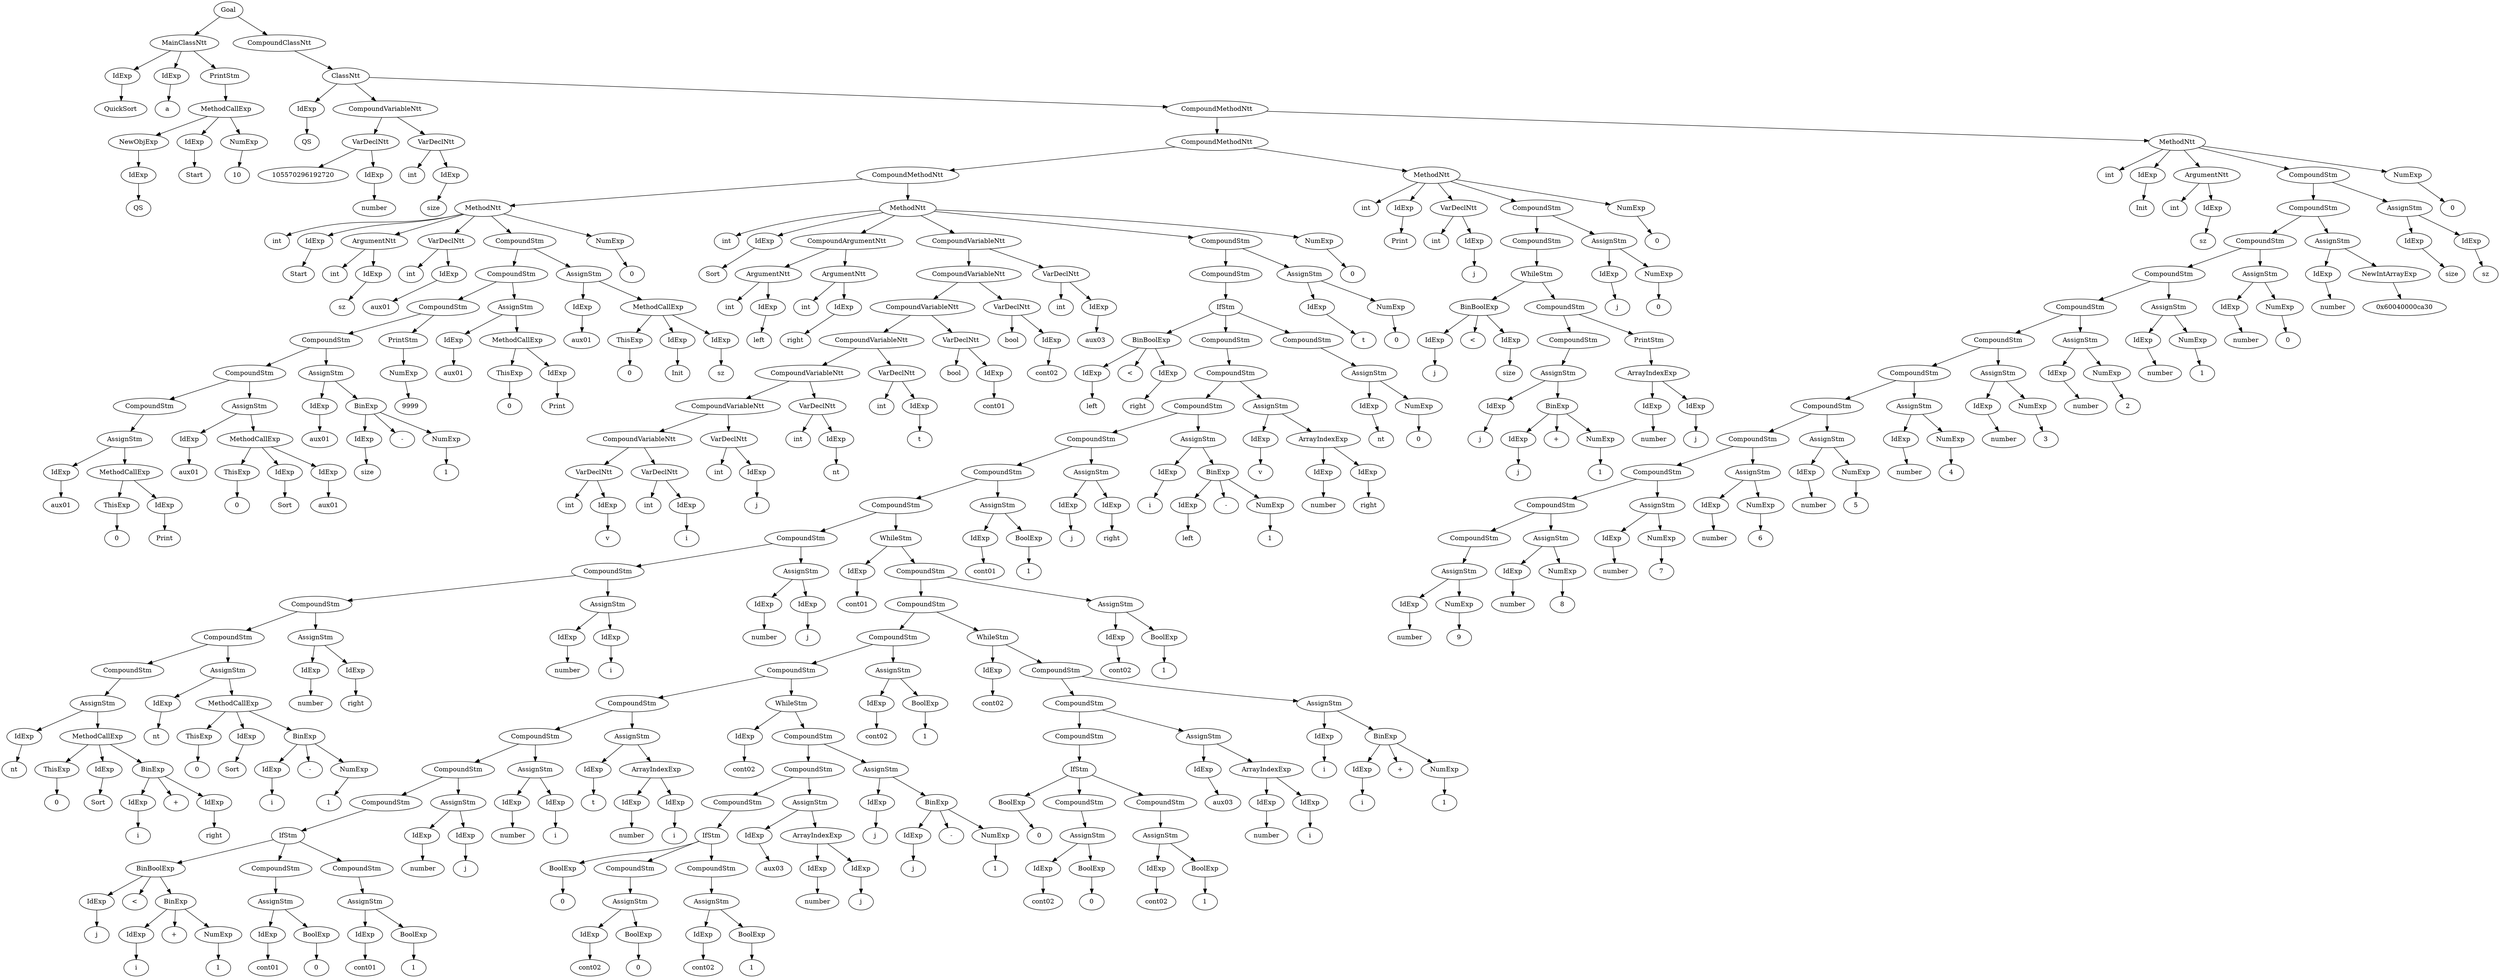digraph my_graph {
105578886117280;
105578886117280[label = "Goal"];
105578886117280->105578886131488;
105578886131488[label = "MainClassNtt"];
105578886131488->105570296192976
105570296192976[label = "IdExp"];
105570296192976->105570296192984;
105570296192984[label = "QuickSort"];
105578886131488->105570296192944
105570296192944[label = "IdExp"];
105570296192944->105570296192952;
105570296192952[label = "a"];
105578886131488->105570296192784;
105570296192784[label = "PrintStm"];
105570296192784->105578886131536
105578886131536[label = "MethodCallExp"];
105578886131536->105570296192880
105570296192880[label = "NewObjExp"];
105570296192880->105570296192912
105570296192912[label = "IdExp"];
105570296192912->105570296192920;
105570296192920[label = "QS"];
105578886131536->105570296192848
105570296192848[label = "IdExp"];
105570296192848->105570296192856;
105570296192856[label = "Start"];
105578886131536->105570296192816
105570296192816[label = "NumExp"];
105570296192816->105570296192824;
105570296192824[label = "10"];
105578886117280->105578886117328;
105578886117328[label = "CompoundClassNtt"];
105578886117328->105587476053904;
105587476053904[label = "ClassNtt"];
105587476053904->105570296192752
105570296192752[label = "IdExp"];
105570296192752->105570296192760;
105570296192760[label = "QS"];
105587476053904->105578886131152;
105578886131152[label = "CompoundVariableNtt"];
105578886131152->105578886131344;
105578886131344[label = "VarDeclNtt"];
105578886131344->105570296192720;
105578886131344->105570296192688
105570296192688[label = "IdExp"];
105570296192688->105570296192696;
105570296192696[label = "number"];
105578886131152->105578886131200;
105578886131200[label = "VarDeclNtt"];
105578886131200->105570296192656;
105570296192656[label = "int" ];
105578886131200->105570296192624
105570296192624[label = "IdExp"];
105570296192624->105570296192632;
105570296192632[label = "size"];
105587476053904->105578886117376;
105578886117376[label = "CompoundMethodNtt"];
105578886117376->105578886119440;
105578886119440[label = "CompoundMethodNtt"];
105578886119440->105578886120496;
105578886120496[label = "CompoundMethodNtt"];
105578886120496->105604655923040;
105604655923040[label = "MethodNtt"];
105604655923040->105570296192592;
105570296192592[label = "int" ];
105604655923040->105570296192560
105570296192560[label = "IdExp"];
105570296192560->105570296192568;
105570296192568[label = "Start"];
105604655923040->105578886131008;
105578886131008[label = "ArgumentNtt"];
105578886131008->105570296192528;
105570296192528[label = "int" ];
105578886131008->105570296192496
105570296192496[label = "IdExp"];
105570296192496->105570296192504;
105570296192504[label = "sz"];
105604655923040->105578886130864;
105578886130864[label = "VarDeclNtt"];
105578886130864->105570296192464;
105570296192464[label = "int" ];
105578886130864->105570296192432
105570296192432[label = "IdExp"];
105570296192432->105570296192440;
105570296192440[label = "aux01"];
105604655923040->105578886129472;
105578886129472[label = "CompoundStm"];
105578886129472->105578886129520;
105578886129520[label = "CompoundStm"];
105578886129520->105578886129568;
105578886129568[label = "CompoundStm"];
105578886129568->105578886129616;
105578886129616[label = "CompoundStm"];
105578886129616->105578886129664;
105578886129664[label = "CompoundStm"];
105578886129664->105578886129712;
105578886129712[label = "CompoundStm"];
105578886129712->105578886129760;
105578886129760[label = "AssignStm"];
105578886129760->105570296191856
105570296191856[label = "IdExp"];
105570296191856->105570296191864;
105570296191864[label = "aux01"];
105578886129760->105578886129808
105578886129808[label = "MethodCallExp"];
105578886129808->105570296191824
105570296191824[label = "ThisExp"];
105570296191824->105570296191832;
105570296191832[label = "0"];
105578886129808->105570296191792
105570296191792[label = "IdExp"];
105570296191792->105570296191800;
105570296191800[label = "Print"];
105578886129664->105578886129952;
105578886129952[label = "AssignStm"];
105578886129952->105570296192016
105570296192016[label = "IdExp"];
105570296192016->105570296192024;
105570296192024[label = "aux01"];
105578886129952->105578886130000
105578886130000[label = "MethodCallExp"];
105578886130000->105570296191984
105570296191984[label = "ThisExp"];
105570296191984->105570296191992;
105570296191992[label = "0"];
105578886130000->105570296191952
105570296191952[label = "IdExp"];
105570296191952->105570296191960;
105570296191960[label = "Sort"];
105578886130000->105570296191888
105570296191888[label = "IdExp"];
105570296191888->105570296191896;
105570296191896[label = "aux01"];
105578886129616->105578886130192;
105578886130192[label = "AssignStm"];
105578886130192->105570296192112
105570296192112[label = "IdExp"];
105570296192112->105570296192120;
105570296192120[label = "aux01"];
105578886130192->105578886130240;
105578886130240[label = "BinExp"];
105578886130240->105570296192080
105570296192080[label = "IdExp"];
105570296192080->105570296192088;
105570296192088[label = "size"];
105578886130240->105578886130264;
105578886130264[label = "-" ];
105578886130240->105570296192048
105570296192048[label = "NumExp"];
105570296192048->105570296192056;
105570296192056[label = "1"];
105578886129568->105570296192144;
105570296192144[label = "PrintStm"];
105570296192144->105570296192176
105570296192176[label = "NumExp"];
105570296192176->105570296192184;
105570296192184[label = "9999"];
105578886129520->105578886130384;
105578886130384[label = "AssignStm"];
105578886130384->105570296192272
105570296192272[label = "IdExp"];
105570296192272->105570296192280;
105570296192280[label = "aux01"];
105578886130384->105578886130432
105578886130432[label = "MethodCallExp"];
105578886130432->105570296192240
105570296192240[label = "ThisExp"];
105570296192240->105570296192248;
105570296192248[label = "0"];
105578886130432->105570296192208
105570296192208[label = "IdExp"];
105570296192208->105570296192216;
105570296192216[label = "Print"];
105578886129472->105578886130576;
105578886130576[label = "AssignStm"];
105578886130576->105570296192400
105570296192400[label = "IdExp"];
105570296192400->105570296192408;
105570296192408[label = "aux01"];
105578886130576->105578886130624
105578886130624[label = "MethodCallExp"];
105578886130624->105570296192368
105570296192368[label = "ThisExp"];
105570296192368->105570296192376;
105570296192376[label = "0"];
105578886130624->105570296192336
105570296192336[label = "IdExp"];
105570296192336->105570296192344;
105570296192344[label = "Init"];
105578886130624->105570296192304
105570296192304[label = "IdExp"];
105570296192304->105570296192312;
105570296192312[label = "sz"];
105604655923040->105570296191760
105570296191760[label = "NumExp"];
105570296191760->105570296191768;
105570296191768[label = "0"];
105578886120496->105604655922944;
105604655922944[label = "MethodNtt"];
105604655922944->105570296191728;
105570296191728[label = "int" ];
105604655922944->105570296191696
105570296191696[label = "IdExp"];
105570296191696->105570296191704;
105570296191704[label = "Sort"];
105604655922944->105578886129088;
105578886129088[label = "CompoundArgumentNtt"];
105578886129088->105578886129280;
105578886129280[label = "ArgumentNtt"];
105578886129280->105570296191664;
105570296191664[label = "int" ];
105578886129280->105570296191632
105570296191632[label = "IdExp"];
105570296191632->105570296191640;
105570296191640[label = "left"];
105578886129088->105578886129136;
105578886129136[label = "ArgumentNtt"];
105578886129136->105570296191600;
105570296191600[label = "int" ];
105578886129136->105570296191568
105570296191568[label = "IdExp"];
105570296191568->105570296191576;
105570296191576[label = "right"];
105604655922944->105578886127936;
105578886127936[label = "CompoundVariableNtt"];
105578886127936->105578886128080;
105578886128080[label = "CompoundVariableNtt"];
105578886128080->105578886128224;
105578886128224[label = "CompoundVariableNtt"];
105578886128224->105578886128368;
105578886128368[label = "CompoundVariableNtt"];
105578886128368->105578886128512;
105578886128512[label = "CompoundVariableNtt"];
105578886128512->105578886128656;
105578886128656[label = "CompoundVariableNtt"];
105578886128656->105578886128800;
105578886128800[label = "CompoundVariableNtt"];
105578886128800->105578886128992;
105578886128992[label = "VarDeclNtt"];
105578886128992->105570296191536;
105570296191536[label = "int" ];
105578886128992->105570296191504
105570296191504[label = "IdExp"];
105570296191504->105570296191512;
105570296191512[label = "v"];
105578886128800->105578886128848;
105578886128848[label = "VarDeclNtt"];
105578886128848->105570296191472;
105570296191472[label = "int" ];
105578886128848->105570296191440
105570296191440[label = "IdExp"];
105570296191440->105570296191448;
105570296191448[label = "i"];
105578886128656->105578886128704;
105578886128704[label = "VarDeclNtt"];
105578886128704->105570296191408;
105570296191408[label = "int" ];
105578886128704->105570296191376
105570296191376[label = "IdExp"];
105570296191376->105570296191384;
105570296191384[label = "j"];
105578886128512->105578886128560;
105578886128560[label = "VarDeclNtt"];
105578886128560->105570296191344;
105570296191344[label = "int" ];
105578886128560->105570296191312
105570296191312[label = "IdExp"];
105570296191312->105570296191320;
105570296191320[label = "nt"];
105578886128368->105578886128416;
105578886128416[label = "VarDeclNtt"];
105578886128416->105570296191280;
105570296191280[label = "int" ];
105578886128416->105570296191248
105570296191248[label = "IdExp"];
105570296191248->105570296191256;
105570296191256[label = "t"];
105578886128224->105578886128272;
105578886128272[label = "VarDeclNtt"];
105578886128272->105570296191216;
105570296191216[label = "bool" ];
105578886128272->105570296191184
105570296191184[label = "IdExp"];
105570296191184->105570296191192;
105570296191192[label = "cont01"];
105578886128080->105578886128128;
105578886128128[label = "VarDeclNtt"];
105578886128128->105570296191152;
105570296191152[label = "bool" ];
105578886128128->105570296191120
105570296191120[label = "IdExp"];
105570296191120->105570296191128;
105570296191128[label = "cont02"];
105578886127936->105578886127984;
105578886127984[label = "VarDeclNtt"];
105578886127984->105570296191088;
105570296191088[label = "int" ];
105578886127984->105570296191056
105570296191056[label = "IdExp"];
105570296191056->105570296191064;
105570296191064[label = "aux03"];
105604655922944->105578886120544;
105578886120544[label = "CompoundStm"];
105578886120544->105578886120592;
105578886120592[label = "CompoundStm"];
105578886120592->105578886120640;
105578886120640[label = "IfStm"];
105578886120640->105578886127696;
105578886127696[label = "BinBoolExp"];
105578886127696->105570296190960
105570296190960[label = "IdExp"];
105570296190960->105570296190968;
105570296190968[label = "left"];
105578886127696->105578886127720;
105578886127720[label = "<" ];
105578886127696->105570296190928
105570296190928[label = "IdExp"];
105570296190928->105570296190936;
105570296190936[label = "right"];
105578886120640->105578886120832;
105578886120832[label = "CompoundStm"];
105578886120832->105578886120880;
105578886120880[label = "CompoundStm"];
105578886120880->105578886120928;
105578886120928[label = "CompoundStm"];
105578886120928->105578886120976;
105578886120976[label = "CompoundStm"];
105578886120976->105578886121024;
105578886121024[label = "CompoundStm"];
105578886121024->105578886121072;
105578886121072[label = "CompoundStm"];
105578886121072->105578886121120;
105578886121120[label = "CompoundStm"];
105578886121120->105578886121168;
105578886121168[label = "CompoundStm"];
105578886121168->105578886121216;
105578886121216[label = "CompoundStm"];
105578886121216->105578886121264;
105578886121264[label = "CompoundStm"];
105578886121264->105578886121312;
105578886121312[label = "CompoundStm"];
105578886121312->105578886121360;
105578886121360[label = "AssignStm"];
105578886121360->105570296188432
105570296188432[label = "IdExp"];
105570296188432->105570296188440;
105570296188440[label = "nt"];
105578886121360->105578886121408
105578886121408[label = "MethodCallExp"];
105578886121408->105570296188400
105570296188400[label = "ThisExp"];
105570296188400->105570296188408;
105570296188408[label = "0"];
105578886121408->105570296188368
105570296188368[label = "IdExp"];
105570296188368->105570296188376;
105570296188376[label = "Sort"];
105578886121408->105578886121456;
105578886121456[label = "BinExp"];
105578886121456->105570296188336
105570296188336[label = "IdExp"];
105570296188336->105570296188344;
105570296188344[label = "i"];
105578886121456->105578886121480;
105578886121480[label = "+" ];
105578886121456->105570296188272
105570296188272[label = "IdExp"];
105570296188272->105570296188280;
105570296188280[label = "right"];
105578886121264->105578886121696;
105578886121696[label = "AssignStm"];
105578886121696->105570296188624
105570296188624[label = "IdExp"];
105570296188624->105570296188632;
105570296188632[label = "nt"];
105578886121696->105578886121744
105578886121744[label = "MethodCallExp"];
105578886121744->105570296188592
105570296188592[label = "ThisExp"];
105570296188592->105570296188600;
105570296188600[label = "0"];
105578886121744->105570296188560
105570296188560[label = "IdExp"];
105570296188560->105570296188568;
105570296188568[label = "Sort"];
105578886121744->105578886121792;
105578886121792[label = "BinExp"];
105578886121792->105570296188496
105570296188496[label = "IdExp"];
105570296188496->105570296188504;
105570296188504[label = "i"];
105578886121792->105578886121816;
105578886121816[label = "-" ];
105578886121792->105570296188464
105570296188464[label = "NumExp"];
105570296188464->105570296188472;
105570296188472[label = "1"];
105578886121216->105578886122032;
105578886122032[label = "AssignStm"];
105578886122032->105570296188720
105570296188720[label = "IdExp"];
105570296188720->105570296188728;
105570296188728[label = "number"];
105578886122032->105570296188688
105570296188688[label = "IdExp"];
105570296188688->105570296188696;
105570296188696[label = "right"];
105578886121168->105578886122224;
105578886122224[label = "AssignStm"];
105578886122224->105570296188848
105570296188848[label = "IdExp"];
105570296188848->105570296188856;
105570296188856[label = "number"];
105578886122224->105570296188816
105570296188816[label = "IdExp"];
105570296188816->105570296188824;
105570296188824[label = "i"];
105578886121120->105578886122512;
105578886122512[label = "AssignStm"];
105578886122512->105570296188976
105570296188976[label = "IdExp"];
105570296188976->105570296188984;
105570296188984[label = "number"];
105578886122512->105570296188944
105570296188944[label = "IdExp"];
105570296188944->105570296188952;
105570296188952[label = "j"];
105578886121072->105578886122800;
105578886122800[label = "WhileStm"];
105578886122800->105570296190576
105570296190576[label = "IdExp"];
105570296190576->105570296190584;
105570296190584[label = "cont01"];
105578886122800->105578886122848;
105578886122848[label = "CompoundStm"];
105578886122848->105578886122896;
105578886122896[label = "CompoundStm"];
105578886122896->105578886122944;
105578886122944[label = "CompoundStm"];
105578886122944->105578886122992;
105578886122992[label = "CompoundStm"];
105578886122992->105578886123040;
105578886123040[label = "CompoundStm"];
105578886123040->105578886123088;
105578886123088[label = "CompoundStm"];
105578886123088->105578886123136;
105578886123136[label = "CompoundStm"];
105578886123136->105578886123184;
105578886123184[label = "CompoundStm"];
105578886123184->105578886123232;
105578886123232[label = "IfStm"];
105578886123232->105578886123568;
105578886123568[label = "BinBoolExp"];
105578886123568->105570296189200
105570296189200[label = "IdExp"];
105570296189200->105570296189208;
105570296189208[label = "j"];
105578886123568->105578886123592;
105578886123592[label = "<" ];
105578886123568->105578886123616;
105578886123616[label = "BinExp"];
105578886123616->105570296189168
105570296189168[label = "IdExp"];
105570296189168->105570296189176;
105570296189176[label = "i"];
105578886123616->105578886123640;
105578886123640[label = "+" ];
105578886123616->105570296189136
105570296189136[label = "NumExp"];
105570296189136->105570296189144;
105570296189144[label = "1"];
105578886123232->105578886123424;
105578886123424[label = "CompoundStm"];
105578886123424->105578886123472;
105578886123472[label = "AssignStm"];
105578886123472->105570296189104
105570296189104[label = "IdExp"];
105570296189104->105570296189112;
105570296189112[label = "cont01"];
105578886123472->105570296189072
105570296189072[label = "BoolExp"];
105570296189072->105570296189080;
105570296189080[label = "0"];
105578886123232->105578886123280;
105578886123280[label = "CompoundStm"];
105578886123280->105578886123328;
105578886123328[label = "AssignStm"];
105578886123328->105570296189040
105570296189040[label = "IdExp"];
105570296189040->105570296189048;
105570296189048[label = "cont01"];
105578886123328->105570296189008
105570296189008[label = "BoolExp"];
105570296189008->105570296189016;
105570296189016[label = "1"];
105578886123136->105578886123760;
105578886123760[label = "AssignStm"];
105578886123760->105570296189296
105570296189296[label = "IdExp"];
105570296189296->105570296189304;
105570296189304[label = "number"];
105578886123760->105570296189264
105570296189264[label = "IdExp"];
105570296189264->105570296189272;
105570296189272[label = "j"];
105578886123088->105578886123952;
105578886123952[label = "AssignStm"];
105578886123952->105570296189424
105570296189424[label = "IdExp"];
105570296189424->105570296189432;
105570296189432[label = "number"];
105578886123952->105570296189392
105570296189392[label = "IdExp"];
105570296189392->105570296189400;
105570296189400[label = "i"];
105578886123040->105578886124240;
105578886124240[label = "AssignStm"];
105578886124240->105570296189520
105570296189520[label = "IdExp"];
105570296189520->105570296189528;
105570296189528[label = "t"];
105578886124240->105578886124288
105578886124288[label = "ArrayIndexExp"];
105578886124288->105570296189488
105570296189488[label = "IdExp"];
105570296189488->105570296189496;
105570296189496[label = "number"];
105578886124288->105570296189456
105570296189456[label = "IdExp"];
105570296189456->105570296189464;
105570296189464[label = "i"];
105578886122992->105578886124480;
105578886124480[label = "WhileStm"];
105578886124480->105570296189968
105570296189968[label = "IdExp"];
105570296189968->105570296189976;
105570296189976[label = "cont02"];
105578886124480->105578886124528;
105578886124528[label = "CompoundStm"];
105578886124528->105578886124576;
105578886124576[label = "CompoundStm"];
105578886124576->105578886124624;
105578886124624[label = "CompoundStm"];
105578886124624->105578886124672;
105578886124672[label = "IfStm"];
105578886124672->105570296189680
105570296189680[label = "BoolExp"];
105570296189680->105570296189688;
105570296189688[label = "0"];
105578886124672->105578886124864;
105578886124864[label = "CompoundStm"];
105578886124864->105578886124912;
105578886124912[label = "AssignStm"];
105578886124912->105570296189648
105570296189648[label = "IdExp"];
105570296189648->105570296189656;
105570296189656[label = "cont02"];
105578886124912->105570296189616
105570296189616[label = "BoolExp"];
105570296189616->105570296189624;
105570296189624[label = "0"];
105578886124672->105578886124720;
105578886124720[label = "CompoundStm"];
105578886124720->105578886124768;
105578886124768[label = "AssignStm"];
105578886124768->105570296189584
105570296189584[label = "IdExp"];
105570296189584->105570296189592;
105570296189592[label = "cont02"];
105578886124768->105570296189552
105570296189552[label = "BoolExp"];
105570296189552->105570296189560;
105570296189560[label = "1"];
105578886124576->105578886125152;
105578886125152[label = "AssignStm"];
105578886125152->105570296189840
105570296189840[label = "IdExp"];
105570296189840->105570296189848;
105570296189848[label = "aux03"];
105578886125152->105578886125200
105578886125200[label = "ArrayIndexExp"];
105578886125200->105570296189808
105570296189808[label = "IdExp"];
105570296189808->105570296189816;
105570296189816[label = "number"];
105578886125200->105570296189776
105570296189776[label = "IdExp"];
105570296189776->105570296189784;
105570296189784[label = "j"];
105578886124528->105578886125392;
105578886125392[label = "AssignStm"];
105578886125392->105570296189936
105570296189936[label = "IdExp"];
105570296189936->105570296189944;
105570296189944[label = "j"];
105578886125392->105578886125440;
105578886125440[label = "BinExp"];
105578886125440->105570296189904
105570296189904[label = "IdExp"];
105570296189904->105570296189912;
105570296189912[label = "j"];
105578886125440->105578886125464;
105578886125464[label = "-" ];
105578886125440->105570296189872
105570296189872[label = "NumExp"];
105570296189872->105570296189880;
105570296189880[label = "1"];
105578886122944->105578886125632;
105578886125632[label = "AssignStm"];
105578886125632->105570296190032
105570296190032[label = "IdExp"];
105570296190032->105570296190040;
105570296190040[label = "cont02"];
105578886125632->105570296190000
105570296190000[label = "BoolExp"];
105570296190000->105570296190008;
105570296190008[label = "1"];
105578886122896->105578886125728;
105578886125728[label = "WhileStm"];
105578886125728->105570296190480
105570296190480[label = "IdExp"];
105570296190480->105570296190488;
105570296190488[label = "cont02"];
105578886125728->105578886125776;
105578886125776[label = "CompoundStm"];
105578886125776->105578886125824;
105578886125824[label = "CompoundStm"];
105578886125824->105578886125872;
105578886125872[label = "CompoundStm"];
105578886125872->105578886125920;
105578886125920[label = "IfStm"];
105578886125920->105570296190192
105570296190192[label = "BoolExp"];
105570296190192->105570296190200;
105570296190200[label = "0"];
105578886125920->105578886126112;
105578886126112[label = "CompoundStm"];
105578886126112->105578886126160;
105578886126160[label = "AssignStm"];
105578886126160->105570296190160
105570296190160[label = "IdExp"];
105570296190160->105570296190168;
105570296190168[label = "cont02"];
105578886126160->105570296190128
105570296190128[label = "BoolExp"];
105570296190128->105570296190136;
105570296190136[label = "0"];
105578886125920->105578886125968;
105578886125968[label = "CompoundStm"];
105578886125968->105578886126016;
105578886126016[label = "AssignStm"];
105578886126016->105570296190096
105570296190096[label = "IdExp"];
105570296190096->105570296190104;
105570296190104[label = "cont02"];
105578886126016->105570296190064
105570296190064[label = "BoolExp"];
105570296190064->105570296190072;
105570296190072[label = "1"];
105578886125824->105578886126400;
105578886126400[label = "AssignStm"];
105578886126400->105570296190352
105570296190352[label = "IdExp"];
105570296190352->105570296190360;
105570296190360[label = "aux03"];
105578886126400->105578886126448
105578886126448[label = "ArrayIndexExp"];
105578886126448->105570296190320
105570296190320[label = "IdExp"];
105570296190320->105570296190328;
105570296190328[label = "number"];
105578886126448->105570296190288
105570296190288[label = "IdExp"];
105570296190288->105570296190296;
105570296190296[label = "i"];
105578886125776->105578886126640;
105578886126640[label = "AssignStm"];
105578886126640->105570296190448
105570296190448[label = "IdExp"];
105570296190448->105570296190456;
105570296190456[label = "i"];
105578886126640->105578886126688;
105578886126688[label = "BinExp"];
105578886126688->105570296190416
105570296190416[label = "IdExp"];
105570296190416->105570296190424;
105570296190424[label = "i"];
105578886126688->105578886126712;
105578886126712[label = "+" ];
105578886126688->105570296190384
105570296190384[label = "NumExp"];
105570296190384->105570296190392;
105570296190392[label = "1"];
105578886122848->105578886126880;
105578886126880[label = "AssignStm"];
105578886126880->105570296190544
105570296190544[label = "IdExp"];
105570296190544->105570296190552;
105570296190552[label = "cont02"];
105578886126880->105570296190512
105570296190512[label = "BoolExp"];
105570296190512->105570296190520;
105570296190520[label = "1"];
105578886121024->105578886127024;
105578886127024[label = "AssignStm"];
105578886127024->105570296190640
105570296190640[label = "IdExp"];
105570296190640->105570296190648;
105570296190648[label = "cont01"];
105578886127024->105570296190608
105570296190608[label = "BoolExp"];
105570296190608->105570296190616;
105570296190616[label = "1"];
105578886120976->105578886127120;
105578886127120[label = "AssignStm"];
105578886127120->105570296190704
105570296190704[label = "IdExp"];
105570296190704->105570296190712;
105570296190712[label = "j"];
105578886127120->105570296190672
105570296190672[label = "IdExp"];
105570296190672->105570296190680;
105570296190680[label = "right"];
105578886120928->105578886127264;
105578886127264[label = "AssignStm"];
105578886127264->105570296190800
105570296190800[label = "IdExp"];
105570296190800->105570296190808;
105570296190808[label = "i"];
105578886127264->105578886127312;
105578886127312[label = "BinExp"];
105578886127312->105570296190768
105570296190768[label = "IdExp"];
105570296190768->105570296190776;
105570296190776[label = "left"];
105578886127312->105578886127336;
105578886127336[label = "-" ];
105578886127312->105570296190736
105570296190736[label = "NumExp"];
105570296190736->105570296190744;
105570296190744[label = "1"];
105578886120880->105578886127456;
105578886127456[label = "AssignStm"];
105578886127456->105570296190896
105570296190896[label = "IdExp"];
105570296190896->105570296190904;
105570296190904[label = "v"];
105578886127456->105578886127504
105578886127504[label = "ArrayIndexExp"];
105578886127504->105570296190864
105570296190864[label = "IdExp"];
105570296190864->105570296190872;
105570296190872[label = "number"];
105578886127504->105570296190832
105570296190832[label = "IdExp"];
105570296190832->105570296190840;
105570296190840[label = "right"];
105578886120640->105578886120688;
105578886120688[label = "CompoundStm"];
105578886120688->105578886120736;
105578886120736[label = "AssignStm"];
105578886120736->105570296188240
105570296188240[label = "IdExp"];
105570296188240->105570296188248;
105570296188248[label = "nt"];
105578886120736->105570296188208
105570296188208[label = "NumExp"];
105570296188208->105570296188216;
105570296188216[label = "0"];
105578886120544->105578886127840;
105578886127840[label = "AssignStm"];
105578886127840->105570296191024
105570296191024[label = "IdExp"];
105570296191024->105570296191032;
105570296191032[label = "t"];
105578886127840->105570296190992
105570296190992[label = "NumExp"];
105570296190992->105570296191000;
105570296191000[label = "0"];
105604655922944->105570296188176
105570296188176[label = "NumExp"];
105570296188176->105570296188184;
105570296188184[label = "0"];
105578886119440->105604655922848;
105604655922848[label = "MethodNtt"];
105604655922848->105570296188144;
105570296188144[label = "int" ];
105604655922848->105570296188112
105570296188112[label = "IdExp"];
105570296188112->105570296188120;
105570296188120[label = "Print"];
105604655922848->105578886120352;
105578886120352[label = "VarDeclNtt"];
105578886120352->105570296188080;
105570296188080[label = "int" ];
105578886120352->105570296188048
105570296188048[label = "IdExp"];
105570296188048->105570296188056;
105570296188056[label = "j"];
105604655922848->105578886119488;
105578886119488[label = "CompoundStm"];
105578886119488->105578886119536;
105578886119536[label = "CompoundStm"];
105578886119536->105578886119584;
105578886119584[label = "WhileStm"];
105578886119584->105578886120064;
105578886120064[label = "BinBoolExp"];
105578886120064->105570296187952
105570296187952[label = "IdExp"];
105570296187952->105570296187960;
105570296187960[label = "j"];
105578886120064->105578886120088;
105578886120088[label = "<" ];
105578886120064->105570296187920
105570296187920[label = "IdExp"];
105570296187920->105570296187928;
105570296187928[label = "size"];
105578886119584->105578886119632;
105578886119632[label = "CompoundStm"];
105578886119632->105578886119680;
105578886119680[label = "CompoundStm"];
105578886119680->105578886119728;
105578886119728[label = "AssignStm"];
105578886119728->105570296187792
105570296187792[label = "IdExp"];
105570296187792->105570296187800;
105570296187800[label = "j"];
105578886119728->105578886119776;
105578886119776[label = "BinExp"];
105578886119776->105570296187760
105570296187760[label = "IdExp"];
105570296187760->105570296187768;
105570296187768[label = "j"];
105578886119776->105578886119800;
105578886119800[label = "+" ];
105578886119776->105570296187728
105570296187728[label = "NumExp"];
105570296187728->105570296187736;
105570296187736[label = "1"];
105578886119632->105570296187824;
105570296187824[label = "PrintStm"];
105570296187824->105578886119920
105578886119920[label = "ArrayIndexExp"];
105578886119920->105570296187888
105570296187888[label = "IdExp"];
105570296187888->105570296187896;
105570296187896[label = "number"];
105578886119920->105570296187856
105570296187856[label = "IdExp"];
105570296187856->105570296187864;
105570296187864[label = "j"];
105578886119488->105578886120208;
105578886120208[label = "AssignStm"];
105578886120208->105570296188016
105570296188016[label = "IdExp"];
105570296188016->105570296188024;
105570296188024[label = "j"];
105578886120208->105570296187984
105570296187984[label = "NumExp"];
105570296187984->105570296187992;
105570296187992[label = "0"];
105604655922848->105570296187696
105570296187696[label = "NumExp"];
105570296187696->105570296187704;
105570296187704[label = "0"];
105578886117376->105604655922752;
105604655922752[label = "MethodNtt"];
105604655922752->105570296187664;
105570296187664[label = "int" ];
105604655922752->105570296187632
105570296187632[label = "IdExp"];
105570296187632->105570296187640;
105570296187640[label = "Init"];
105604655922752->105578886119296;
105578886119296[label = "ArgumentNtt"];
105578886119296->105570296187600;
105570296187600[label = "int" ];
105578886119296->105570296187568
105570296187568[label = "IdExp"];
105570296187568->105570296187576;
105570296187576[label = "sz"];
105604655922752->105578886117424;
105578886117424[label = "CompoundStm"];
105578886117424->105578886117472;
105578886117472[label = "CompoundStm"];
105578886117472->105578886117520;
105578886117520[label = "CompoundStm"];
105578886117520->105578886117568;
105578886117568[label = "CompoundStm"];
105578886117568->105578886117616;
105578886117616[label = "CompoundStm"];
105578886117616->105578886117664;
105578886117664[label = "CompoundStm"];
105578886117664->105578886117712;
105578886117712[label = "CompoundStm"];
105578886117712->105578886117760;
105578886117760[label = "CompoundStm"];
105578886117760->105578886117808;
105578886117808[label = "CompoundStm"];
105578886117808->105578886117856;
105578886117856[label = "CompoundStm"];
105578886117856->105578886117904;
105578886117904[label = "CompoundStm"];
105578886117904->105578886117952;
105578886117952[label = "CompoundStm"];
105578886117952->105578886118000;
105578886118000[label = "AssignStm"];
105578886118000->105570296186512
105570296186512[label = "IdExp"];
105570296186512->105570296186520;
105570296186520[label = "number"];
105578886118000->105570296186480
105570296186480[label = "NumExp"];
105570296186480->105570296186488;
105570296186488[label = "9"];
105578886117904->105578886118096;
105578886118096[label = "AssignStm"];
105578886118096->105570296186608
105570296186608[label = "IdExp"];
105570296186608->105570296186616;
105570296186616[label = "number"];
105578886118096->105570296186576
105570296186576[label = "NumExp"];
105570296186576->105570296186584;
105570296186584[label = "8"];
105578886117856->105578886118192;
105578886118192[label = "AssignStm"];
105578886118192->105570296186704
105570296186704[label = "IdExp"];
105570296186704->105570296186712;
105570296186712[label = "number"];
105578886118192->105570296186672
105570296186672[label = "NumExp"];
105570296186672->105570296186680;
105570296186680[label = "7"];
105578886117808->105578886118288;
105578886118288[label = "AssignStm"];
105578886118288->105570296186800
105570296186800[label = "IdExp"];
105570296186800->105570296186808;
105570296186808[label = "number"];
105578886118288->105570296186768
105570296186768[label = "NumExp"];
105570296186768->105570296186776;
105570296186776[label = "6"];
105578886117760->105578886118384;
105578886118384[label = "AssignStm"];
105578886118384->105570296186896
105570296186896[label = "IdExp"];
105570296186896->105570296186904;
105570296186904[label = "number"];
105578886118384->105570296186864
105570296186864[label = "NumExp"];
105570296186864->105570296186872;
105570296186872[label = "5"];
105578886117712->105578886118480;
105578886118480[label = "AssignStm"];
105578886118480->105570296186992
105570296186992[label = "IdExp"];
105570296186992->105570296187000;
105570296187000[label = "number"];
105578886118480->105570296186960
105570296186960[label = "NumExp"];
105570296186960->105570296186968;
105570296186968[label = "4"];
105578886117664->105578886118576;
105578886118576[label = "AssignStm"];
105578886118576->105570296187088
105570296187088[label = "IdExp"];
105570296187088->105570296187096;
105570296187096[label = "number"];
105578886118576->105570296187056
105570296187056[label = "NumExp"];
105570296187056->105570296187064;
105570296187064[label = "3"];
105578886117616->105578886118672;
105578886118672[label = "AssignStm"];
105578886118672->105570296187184
105570296187184[label = "IdExp"];
105570296187184->105570296187192;
105570296187192[label = "number"];
105578886118672->105570296187152
105570296187152[label = "NumExp"];
105570296187152->105570296187160;
105570296187160[label = "2"];
105578886117568->105578886118768;
105578886118768[label = "AssignStm"];
105578886118768->105570296187280
105570296187280[label = "IdExp"];
105570296187280->105570296187288;
105570296187288[label = "number"];
105578886118768->105570296187248
105570296187248[label = "NumExp"];
105570296187248->105570296187256;
105570296187256[label = "1"];
105578886117520->105578886118864;
105578886118864[label = "AssignStm"];
105578886118864->105570296187376
105570296187376[label = "IdExp"];
105570296187376->105570296187384;
105570296187384[label = "number"];
105578886118864->105570296187344
105570296187344[label = "NumExp"];
105570296187344->105570296187352;
105570296187352[label = "0"];
105578886117472->105578886118960;
105578886118960[label = "AssignStm"];
105578886118960->105570296187472
105570296187472[label = "IdExp"];
105570296187472->105570296187480;
105570296187480[label = "number"];
105578886118960->105570296187408
105570296187408[label = "NewIntArrayExp"];
105570296187408->105570296187416;
105570296187416[label = "0x60040000ca30"];
105578886117424->105578886119104;
105578886119104[label = "AssignStm"];
105578886119104->105570296187536
105570296187536[label = "IdExp"];
105570296187536->105570296187544;
105570296187544[label = "size"];
105578886119104->105570296187504
105570296187504[label = "IdExp"];
105570296187504->105570296187512;
105570296187512[label = "sz"];
105604655922752->105570296186416
105570296186416[label = "NumExp"];
105570296186416->105570296186424;
105570296186424[label = "0"];

}